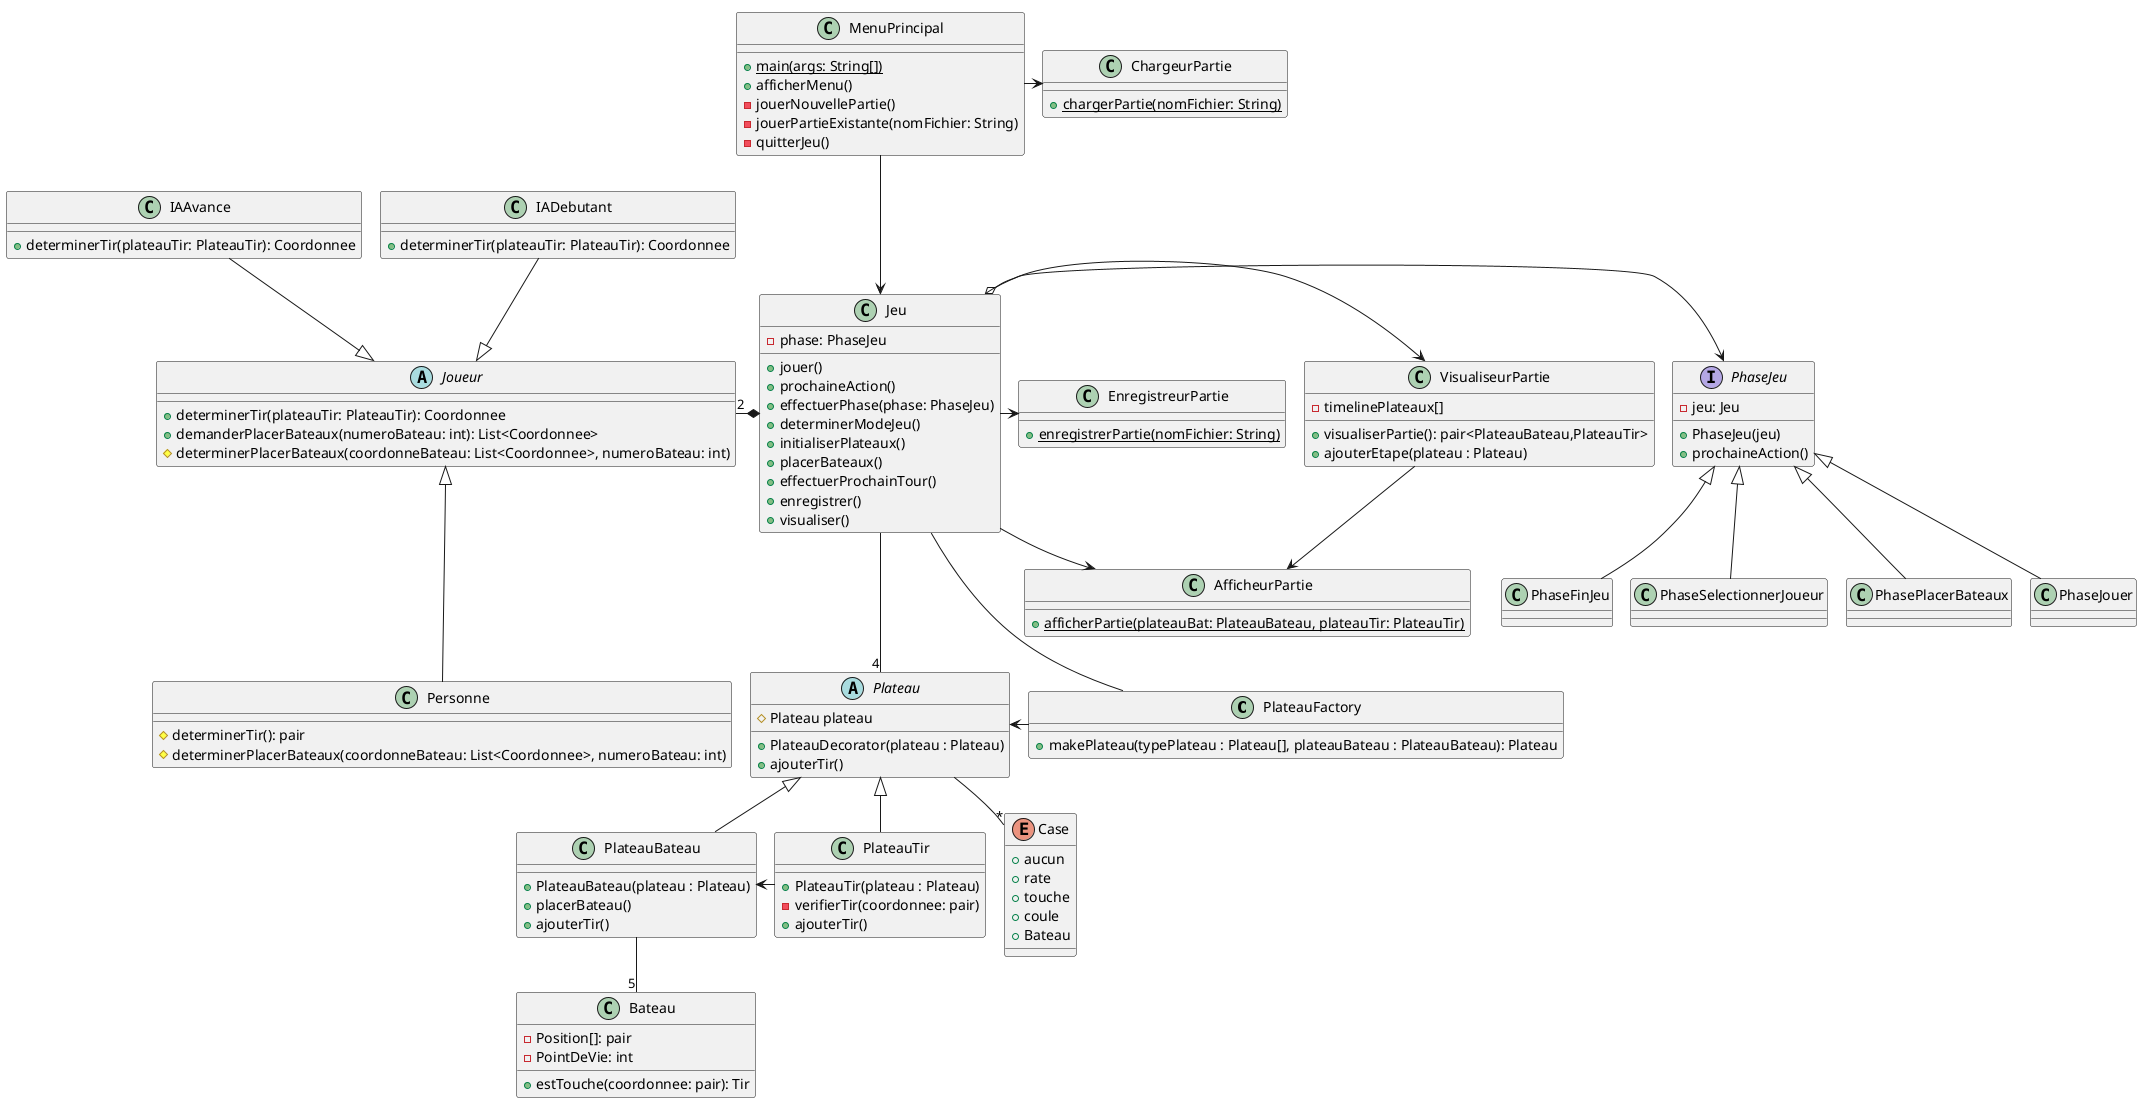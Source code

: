 @startuml
!pragma layout smetana
class PlateauFactory{
    + makePlateau(typePlateau : Plateau[], plateauBateau : PlateauBateau): Plateau
}

abstract class Plateau {
    # Plateau plateau
    + PlateauDecorator(plateau : Plateau)
    + ajouterTir()
}


abstract class Joueur{
    + determinerTir(plateauTir: PlateauTir): Coordonnee
    + demanderPlacerBateaux(numeroBateau: int): List<Coordonnee>
    # determinerPlacerBateaux(coordonneBateau: List<Coordonnee>, numeroBateau: int)
}

class MenuPrincipal{
    + {static} main(args: String[])
    + afficherMenu()
    - jouerNouvellePartie()
    - jouerPartieExistante(nomFichier: String)
    - quitterJeu()
}

class Jeu {
    - phase: PhaseJeu
    + jouer()
    + prochaineAction()
    + effectuerPhase(phase: PhaseJeu)
    + determinerModeJeu()
    + initialiserPlateaux()
    + placerBateaux()
    + effectuerProchainTour()
    + enregistrer()
    + visualiser()
}

class PlateauBateau {
    + PlateauBateau(plateau : Plateau)
    + placerBateau()
    + ajouterTir()
}

class PlateauTir {
    + PlateauTir(plateau : Plateau)
    - verifierTir(coordonnee: pair)
    + ajouterTir()
}

class Bateau {
    - Position[]: pair
    - PointDeVie: int
    + estTouche(coordonnee: pair): Tir
}

enum Case {
    + aucun
    + rate
    + touche
    + coule
    + Bateau
}

class IADebutant {
    + determinerTir(plateauTir: PlateauTir): Coordonnee
}

class IAAvance{
    + determinerTir(plateauTir: PlateauTir): Coordonnee
}

class ChargeurPartie {
    + {static} chargerPartie(nomFichier: String)
}

class VisualiseurPartie {
    - timelinePlateaux[]
    + visualiserPartie(): pair<PlateauBateau,PlateauTir>
    + ajouterEtape(plateau : Plateau)
}

class AfficheurPartie {
    + {static} afficherPartie(plateauBat: PlateauBateau, plateauTir: PlateauTir)
}

class EnregistreurPartie {
    + {static} enregistrerPartie(nomFichier: String)
}

class Personne {
    # determinerTir(): pair
    # determinerPlacerBateaux(coordonneBateau: List<Coordonnee>, numeroBateau: int)
}

interface PhaseJeu {
    - jeu: Jeu
    + PhaseJeu(jeu)
    + prochaineAction()
}

class PhaseSelectionnerJoueur {}

class PhasePlacerBateaux {}

class PhaseJouer {}

class PhaseFinJeu {}

PhaseJeu <-left-o Jeu

PhaseSelectionnerJoueur -up-|> PhaseJeu
PhasePlacerBateaux -up-|> PhaseJeu
PhaseJouer -up-|> PhaseJeu
PhaseFinJeu -up-|> PhaseJeu


PlateauBateau -- "5" Bateau
Plateau <|-- PlateauBateau
Plateau <|-- PlateauTir
Jeu *-left- "2" Joueur
Jeu -right-> EnregistreurPartie
Jeu -right-> VisualiseurPartie
Jeu -right-> AfficheurPartie
MenuPrincipal -> ChargeurPartie
MenuPrincipal ---> Jeu
Jeu --- "4" Plateau
Plateau -down- "*" Case
Joueur <|-up- IADebutant
Joueur <|-up- IAAvance
Joueur <|-down-- Personne
PlateauBateau <- PlateauTir
VisualiseurPartie --> AfficheurPartie
PlateauFactory -left-> Plateau
Jeu --  PlateauFactory
@enduml
